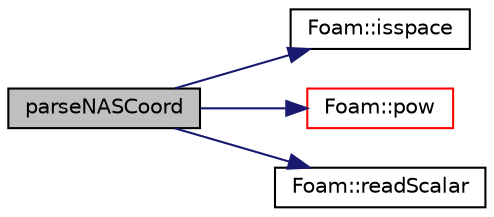 digraph "parseNASCoord"
{
  bgcolor="transparent";
  edge [fontname="Helvetica",fontsize="10",labelfontname="Helvetica",labelfontsize="10"];
  node [fontname="Helvetica",fontsize="10",shape=record];
  rankdir="LR";
  Node1 [label="parseNASCoord",height=0.2,width=0.4,color="black", fillcolor="grey75", style="filled", fontcolor="black"];
  Node1 -> Node2 [color="midnightblue",fontsize="10",style="solid",fontname="Helvetica"];
  Node2 [label="Foam::isspace",height=0.2,width=0.4,color="black",URL="$a10936.html#ac59aa3b8348ab76e8621faf6ff2ead9b"];
  Node1 -> Node3 [color="midnightblue",fontsize="10",style="solid",fontname="Helvetica"];
  Node3 [label="Foam::pow",height=0.2,width=0.4,color="red",URL="$a10936.html#a7500c8e9d27a442adc75e287de074c7c"];
  Node1 -> Node4 [color="midnightblue",fontsize="10",style="solid",fontname="Helvetica"];
  Node4 [label="Foam::readScalar",height=0.2,width=0.4,color="black",URL="$a10936.html#a828d57f6d9b9806c086a3f840a147115",tooltip="Read whole of buf as a scalar. Return true if succesful. "];
}
